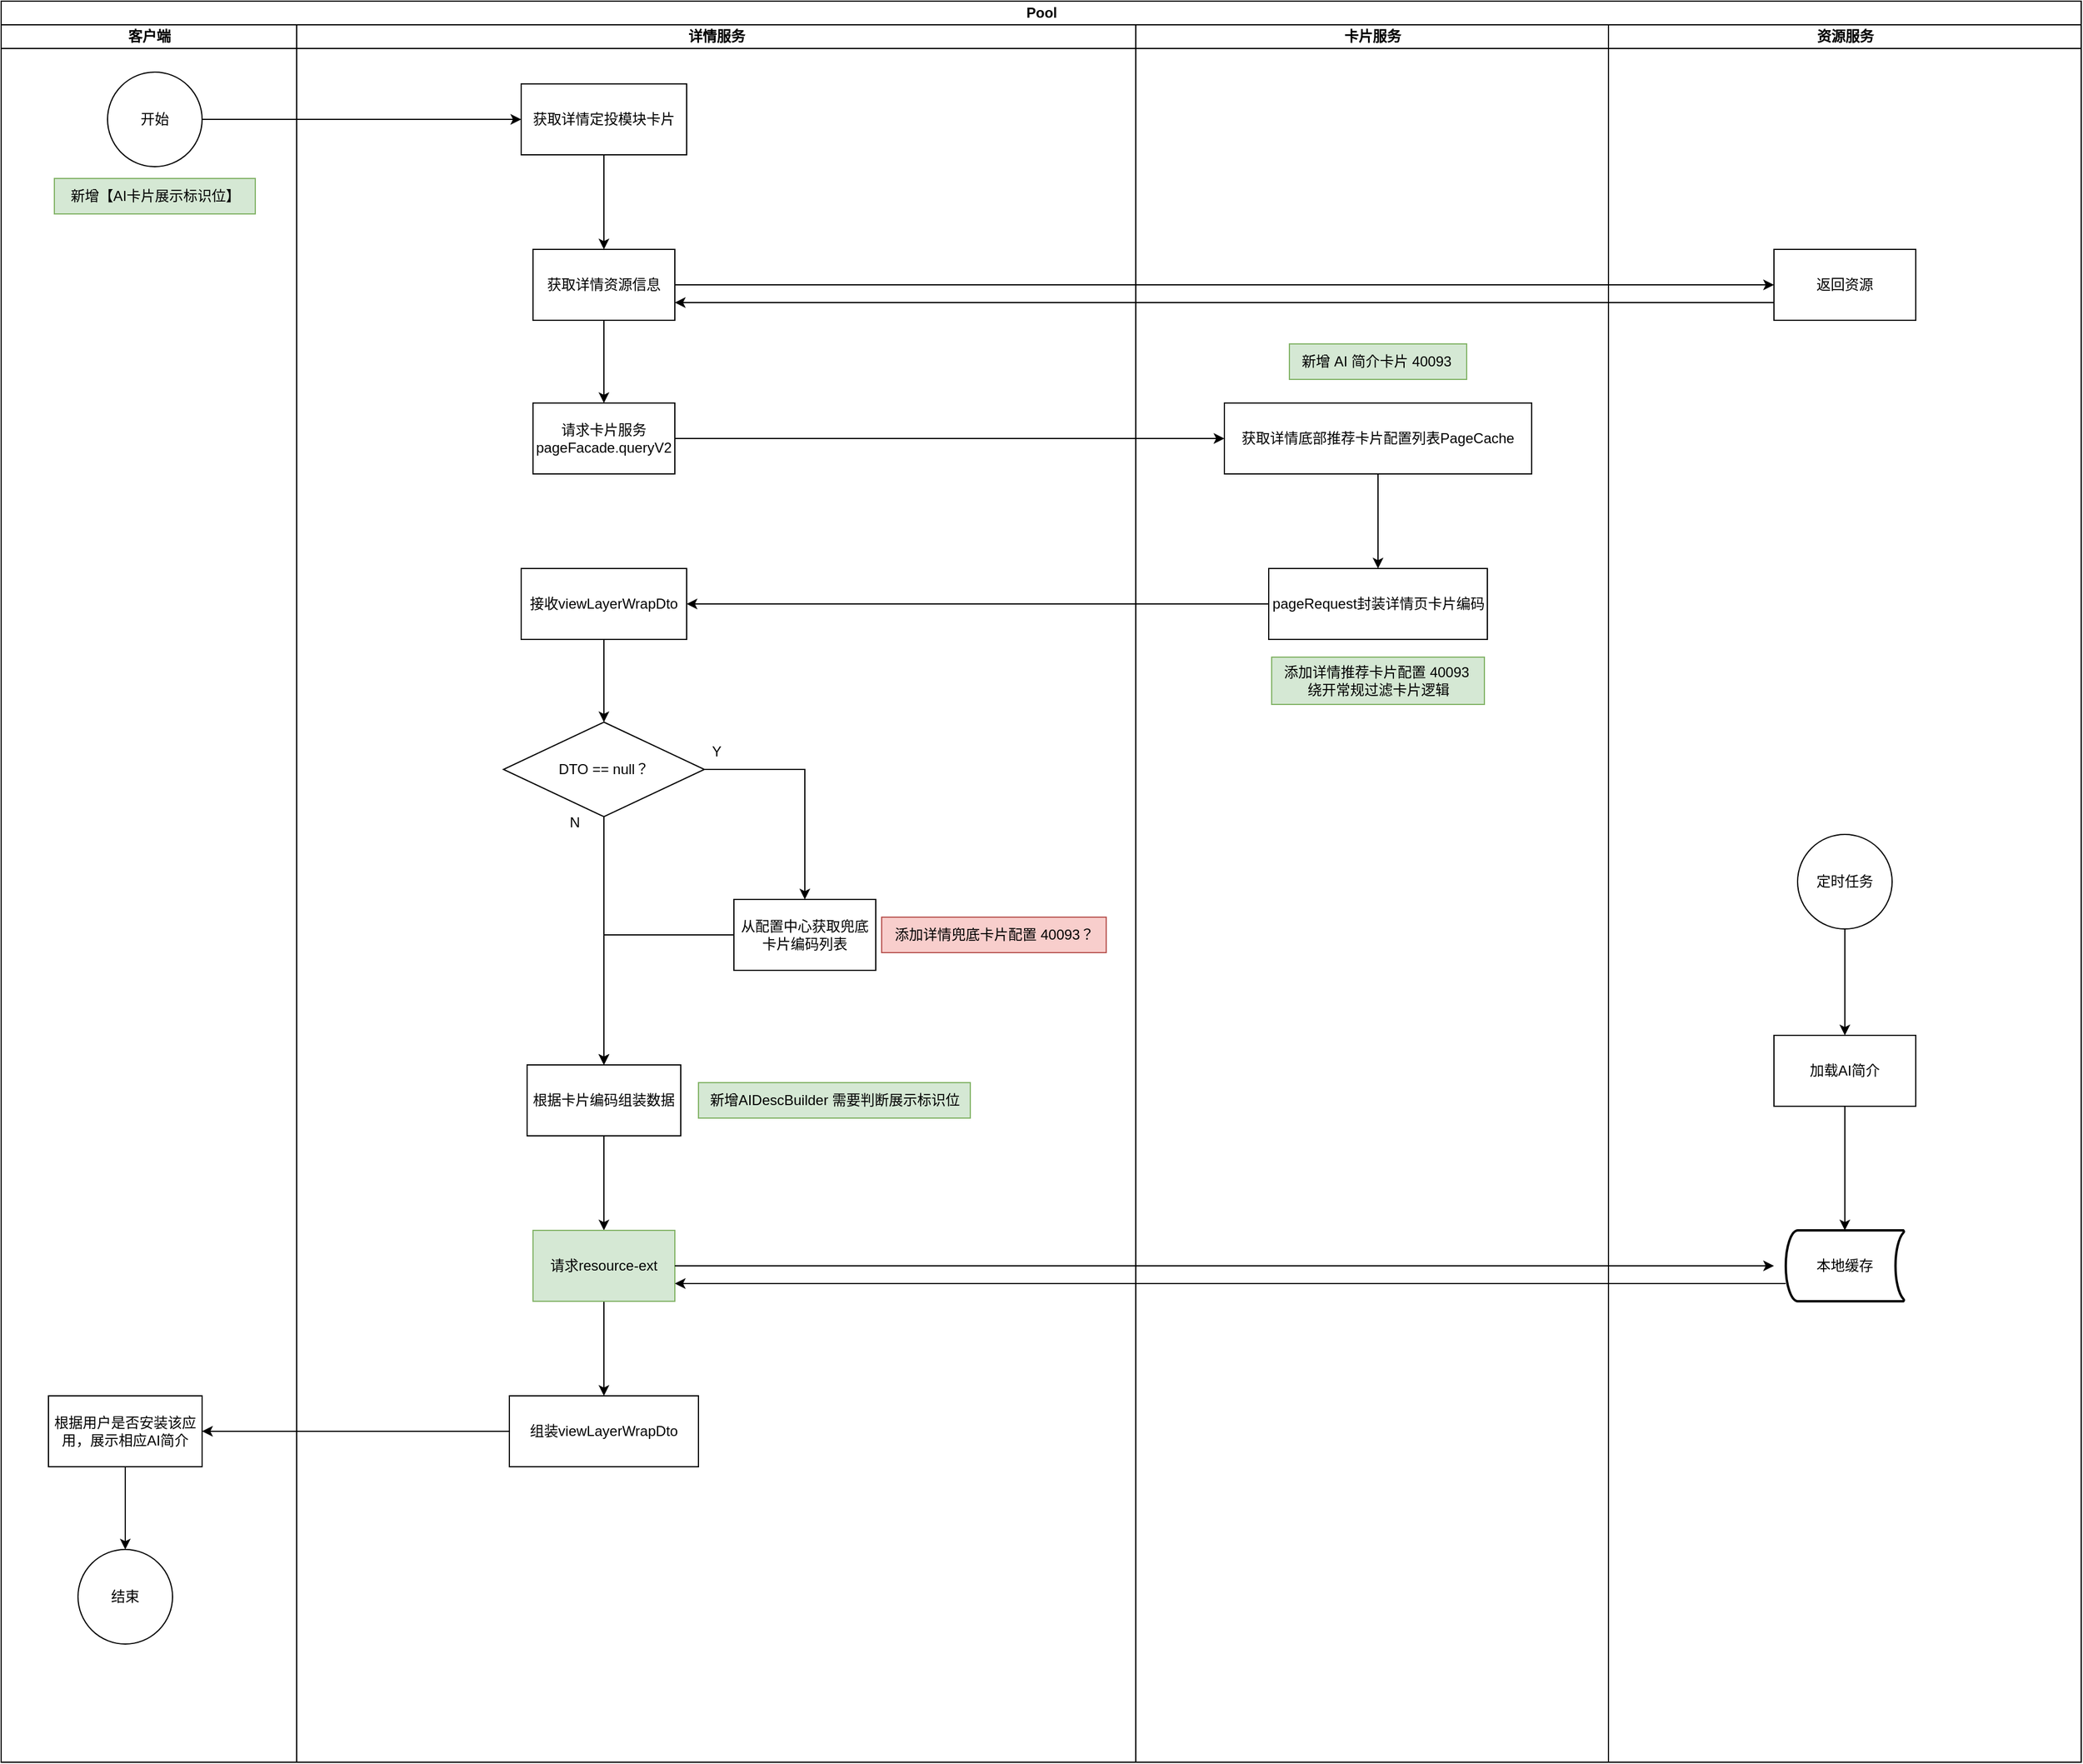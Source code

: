 <mxfile version="24.0.2" type="github">
  <diagram name="第 1 页" id="xFQqxOvKg_2QKdmenYfW">
    <mxGraphModel dx="1750" dy="2072" grid="1" gridSize="10" guides="1" tooltips="1" connect="1" arrows="1" fold="1" page="1" pageScale="1" pageWidth="827" pageHeight="1169" math="0" shadow="0">
      <root>
        <mxCell id="0" />
        <mxCell id="1" parent="0" />
        <mxCell id="ZCPd7wDw_mDAkKnFZIFM-2" value="Pool" style="swimlane;childLayout=stackLayout;resizeParent=1;resizeParentMax=0;startSize=20;html=1;" parent="1" vertex="1">
          <mxGeometry x="40" y="-160" width="1760" height="1490" as="geometry" />
        </mxCell>
        <mxCell id="ZCPd7wDw_mDAkKnFZIFM-3" value="客户端" style="swimlane;startSize=20;html=1;" parent="ZCPd7wDw_mDAkKnFZIFM-2" vertex="1">
          <mxGeometry y="20" width="250" height="1470" as="geometry" />
        </mxCell>
        <mxCell id="ZCPd7wDw_mDAkKnFZIFM-7" value="开始" style="ellipse;whiteSpace=wrap;html=1;aspect=fixed;" parent="ZCPd7wDw_mDAkKnFZIFM-3" vertex="1">
          <mxGeometry x="90" y="40" width="80" height="80" as="geometry" />
        </mxCell>
        <mxCell id="ZCPd7wDw_mDAkKnFZIFM-36" value="" style="edgeStyle=orthogonalEdgeStyle;rounded=0;orthogonalLoop=1;jettySize=auto;html=1;" parent="ZCPd7wDw_mDAkKnFZIFM-3" source="ZCPd7wDw_mDAkKnFZIFM-33" target="ZCPd7wDw_mDAkKnFZIFM-35" edge="1">
          <mxGeometry relative="1" as="geometry" />
        </mxCell>
        <mxCell id="ZCPd7wDw_mDAkKnFZIFM-33" value="根据用户是否安装该应用，展示相应AI简介" style="whiteSpace=wrap;html=1;" parent="ZCPd7wDw_mDAkKnFZIFM-3" vertex="1">
          <mxGeometry x="40" y="1160" width="130" height="60" as="geometry" />
        </mxCell>
        <mxCell id="ZCPd7wDw_mDAkKnFZIFM-35" value="结束" style="ellipse;whiteSpace=wrap;html=1;" parent="ZCPd7wDw_mDAkKnFZIFM-3" vertex="1">
          <mxGeometry x="65" y="1290" width="80" height="80" as="geometry" />
        </mxCell>
        <mxCell id="qv62CeJe-PLrkM93TVkC-8" value="新增【AI卡片展示标识位】" style="text;html=1;align=center;verticalAlign=middle;resizable=0;points=[];autosize=1;strokeColor=#82b366;fillColor=#d5e8d4;" parent="ZCPd7wDw_mDAkKnFZIFM-3" vertex="1">
          <mxGeometry x="45" y="130" width="170" height="30" as="geometry" />
        </mxCell>
        <mxCell id="ZCPd7wDw_mDAkKnFZIFM-5" value="详情服务" style="swimlane;startSize=20;html=1;" parent="ZCPd7wDw_mDAkKnFZIFM-2" vertex="1">
          <mxGeometry x="250" y="20" width="710" height="1470" as="geometry" />
        </mxCell>
        <mxCell id="ZCPd7wDw_mDAkKnFZIFM-14" value="请求卡片服务&lt;br&gt;pageFacade.queryV2" style="whiteSpace=wrap;html=1;" parent="ZCPd7wDw_mDAkKnFZIFM-5" vertex="1">
          <mxGeometry x="200" y="320" width="120" height="60" as="geometry" />
        </mxCell>
        <mxCell id="qv62CeJe-PLrkM93TVkC-2" value="" style="edgeStyle=orthogonalEdgeStyle;rounded=0;orthogonalLoop=1;jettySize=auto;html=1;" parent="ZCPd7wDw_mDAkKnFZIFM-5" source="ZCPd7wDw_mDAkKnFZIFM-39" target="qv62CeJe-PLrkM93TVkC-1" edge="1">
          <mxGeometry relative="1" as="geometry" />
        </mxCell>
        <mxCell id="ZCPd7wDw_mDAkKnFZIFM-39" value="获取详情定投模块卡片" style="whiteSpace=wrap;html=1;" parent="ZCPd7wDw_mDAkKnFZIFM-5" vertex="1">
          <mxGeometry x="190" y="50" width="140" height="60" as="geometry" />
        </mxCell>
        <mxCell id="qv62CeJe-PLrkM93TVkC-3" value="" style="edgeStyle=orthogonalEdgeStyle;rounded=0;orthogonalLoop=1;jettySize=auto;html=1;" parent="ZCPd7wDw_mDAkKnFZIFM-5" source="qv62CeJe-PLrkM93TVkC-1" target="ZCPd7wDw_mDAkKnFZIFM-14" edge="1">
          <mxGeometry relative="1" as="geometry" />
        </mxCell>
        <mxCell id="qv62CeJe-PLrkM93TVkC-1" value="获取详情资源信息" style="whiteSpace=wrap;html=1;" parent="ZCPd7wDw_mDAkKnFZIFM-5" vertex="1">
          <mxGeometry x="200" y="190" width="120" height="60" as="geometry" />
        </mxCell>
        <mxCell id="qv62CeJe-PLrkM93TVkC-15" value="" style="edgeStyle=orthogonalEdgeStyle;rounded=0;orthogonalLoop=1;jettySize=auto;html=1;" parent="ZCPd7wDw_mDAkKnFZIFM-5" source="qv62CeJe-PLrkM93TVkC-12" target="qv62CeJe-PLrkM93TVkC-14" edge="1">
          <mxGeometry relative="1" as="geometry" />
        </mxCell>
        <mxCell id="qv62CeJe-PLrkM93TVkC-12" value="接收viewLayerWrapDto" style="whiteSpace=wrap;html=1;" parent="ZCPd7wDw_mDAkKnFZIFM-5" vertex="1">
          <mxGeometry x="190" y="460" width="140" height="60" as="geometry" />
        </mxCell>
        <mxCell id="qv62CeJe-PLrkM93TVkC-23" value="" style="edgeStyle=orthogonalEdgeStyle;rounded=0;orthogonalLoop=1;jettySize=auto;html=1;" parent="ZCPd7wDw_mDAkKnFZIFM-5" source="qv62CeJe-PLrkM93TVkC-14" target="qv62CeJe-PLrkM93TVkC-22" edge="1">
          <mxGeometry relative="1" as="geometry" />
        </mxCell>
        <mxCell id="qv62CeJe-PLrkM93TVkC-30" value="" style="edgeStyle=orthogonalEdgeStyle;rounded=0;orthogonalLoop=1;jettySize=auto;html=1;" parent="ZCPd7wDw_mDAkKnFZIFM-5" source="qv62CeJe-PLrkM93TVkC-14" target="qv62CeJe-PLrkM93TVkC-29" edge="1">
          <mxGeometry relative="1" as="geometry" />
        </mxCell>
        <mxCell id="qv62CeJe-PLrkM93TVkC-14" value="DTO == null？" style="rhombus;whiteSpace=wrap;html=1;" parent="ZCPd7wDw_mDAkKnFZIFM-5" vertex="1">
          <mxGeometry x="175" y="590" width="170" height="80" as="geometry" />
        </mxCell>
        <mxCell id="qv62CeJe-PLrkM93TVkC-33" style="edgeStyle=orthogonalEdgeStyle;rounded=0;orthogonalLoop=1;jettySize=auto;html=1;entryX=0.5;entryY=0;entryDx=0;entryDy=0;" parent="ZCPd7wDw_mDAkKnFZIFM-5" source="qv62CeJe-PLrkM93TVkC-22" target="qv62CeJe-PLrkM93TVkC-29" edge="1">
          <mxGeometry relative="1" as="geometry" />
        </mxCell>
        <mxCell id="qv62CeJe-PLrkM93TVkC-22" value="从配置中心获取兜底卡片编码列表" style="whiteSpace=wrap;html=1;" parent="ZCPd7wDw_mDAkKnFZIFM-5" vertex="1">
          <mxGeometry x="370" y="740" width="120" height="60" as="geometry" />
        </mxCell>
        <mxCell id="qv62CeJe-PLrkM93TVkC-26" value="Y" style="text;html=1;align=center;verticalAlign=middle;resizable=0;points=[];autosize=1;strokeColor=none;fillColor=none;" parent="ZCPd7wDw_mDAkKnFZIFM-5" vertex="1">
          <mxGeometry x="340" y="600" width="30" height="30" as="geometry" />
        </mxCell>
        <mxCell id="qv62CeJe-PLrkM93TVkC-27" value="添加详情兜底卡片配置 40093？" style="text;html=1;align=center;verticalAlign=middle;resizable=0;points=[];autosize=1;strokeColor=#b85450;fillColor=#f8cecc;" parent="ZCPd7wDw_mDAkKnFZIFM-5" vertex="1">
          <mxGeometry x="495" y="755" width="190" height="30" as="geometry" />
        </mxCell>
        <mxCell id="qv62CeJe-PLrkM93TVkC-36" value="" style="edgeStyle=orthogonalEdgeStyle;rounded=0;orthogonalLoop=1;jettySize=auto;html=1;" parent="ZCPd7wDw_mDAkKnFZIFM-5" source="qv62CeJe-PLrkM93TVkC-29" target="qv62CeJe-PLrkM93TVkC-35" edge="1">
          <mxGeometry relative="1" as="geometry" />
        </mxCell>
        <mxCell id="qv62CeJe-PLrkM93TVkC-29" value="根据卡片编码组装数据" style="whiteSpace=wrap;html=1;" parent="ZCPd7wDw_mDAkKnFZIFM-5" vertex="1">
          <mxGeometry x="195" y="880" width="130" height="60" as="geometry" />
        </mxCell>
        <mxCell id="qv62CeJe-PLrkM93TVkC-31" value="N" style="text;html=1;align=center;verticalAlign=middle;resizable=0;points=[];autosize=1;strokeColor=none;fillColor=none;" parent="ZCPd7wDw_mDAkKnFZIFM-5" vertex="1">
          <mxGeometry x="220" y="660" width="30" height="30" as="geometry" />
        </mxCell>
        <mxCell id="qv62CeJe-PLrkM93TVkC-34" value="新增AIDescBuilder 需要判断展示标识位" style="text;html=1;align=center;verticalAlign=middle;resizable=0;points=[];autosize=1;strokeColor=#82b366;fillColor=#d5e8d4;" parent="ZCPd7wDw_mDAkKnFZIFM-5" vertex="1">
          <mxGeometry x="340" y="895" width="230" height="30" as="geometry" />
        </mxCell>
        <mxCell id="qv62CeJe-PLrkM93TVkC-38" value="" style="edgeStyle=orthogonalEdgeStyle;rounded=0;orthogonalLoop=1;jettySize=auto;html=1;" parent="ZCPd7wDw_mDAkKnFZIFM-5" source="qv62CeJe-PLrkM93TVkC-35" target="qv62CeJe-PLrkM93TVkC-37" edge="1">
          <mxGeometry relative="1" as="geometry" />
        </mxCell>
        <mxCell id="qv62CeJe-PLrkM93TVkC-35" value="请求resource-ext" style="whiteSpace=wrap;html=1;fillColor=#d5e8d4;strokeColor=#82b366;" parent="ZCPd7wDw_mDAkKnFZIFM-5" vertex="1">
          <mxGeometry x="200" y="1020" width="120" height="60" as="geometry" />
        </mxCell>
        <mxCell id="qv62CeJe-PLrkM93TVkC-37" value="组装viewLayerWrapDto" style="whiteSpace=wrap;html=1;" parent="ZCPd7wDw_mDAkKnFZIFM-5" vertex="1">
          <mxGeometry x="180" y="1160" width="160" height="60" as="geometry" />
        </mxCell>
        <mxCell id="ZCPd7wDw_mDAkKnFZIFM-38" value="卡片服务" style="swimlane;startSize=20;html=1;" parent="ZCPd7wDw_mDAkKnFZIFM-2" vertex="1">
          <mxGeometry x="960" y="20" width="400" height="1470" as="geometry" />
        </mxCell>
        <mxCell id="qv62CeJe-PLrkM93TVkC-7" value="" style="edgeStyle=orthogonalEdgeStyle;rounded=0;orthogonalLoop=1;jettySize=auto;html=1;" parent="ZCPd7wDw_mDAkKnFZIFM-38" source="qv62CeJe-PLrkM93TVkC-4" target="qv62CeJe-PLrkM93TVkC-6" edge="1">
          <mxGeometry relative="1" as="geometry" />
        </mxCell>
        <mxCell id="qv62CeJe-PLrkM93TVkC-4" value="获取详情底部推荐卡片配置列表PageCache" style="whiteSpace=wrap;html=1;" parent="ZCPd7wDw_mDAkKnFZIFM-38" vertex="1">
          <mxGeometry x="75" y="320" width="260" height="60" as="geometry" />
        </mxCell>
        <mxCell id="qv62CeJe-PLrkM93TVkC-6" value="pageRequest封装详情页卡片编码" style="whiteSpace=wrap;html=1;" parent="ZCPd7wDw_mDAkKnFZIFM-38" vertex="1">
          <mxGeometry x="112.5" y="460" width="185" height="60" as="geometry" />
        </mxCell>
        <mxCell id="qv62CeJe-PLrkM93TVkC-10" value="新增 AI 简介卡片 40093&amp;nbsp;" style="text;html=1;align=center;verticalAlign=middle;resizable=0;points=[];autosize=1;strokeColor=#82b366;fillColor=#d5e8d4;" parent="ZCPd7wDw_mDAkKnFZIFM-38" vertex="1">
          <mxGeometry x="130" y="270" width="150" height="30" as="geometry" />
        </mxCell>
        <mxCell id="qv62CeJe-PLrkM93TVkC-11" value="添加详情推荐卡片配置 40093&amp;nbsp;&lt;div&gt;绕开&lt;span style=&quot;background-color: initial;&quot;&gt;常规&lt;/span&gt;&lt;span style=&quot;background-color: initial;&quot;&gt;过滤卡片逻辑&lt;/span&gt;&lt;/div&gt;" style="text;html=1;align=center;verticalAlign=middle;resizable=0;points=[];autosize=1;strokeColor=#82b366;fillColor=#d5e8d4;" parent="ZCPd7wDw_mDAkKnFZIFM-38" vertex="1">
          <mxGeometry x="115" y="535" width="180" height="40" as="geometry" />
        </mxCell>
        <mxCell id="cSFgCk8Zxa_TD62OfX_2-1" value="资源服务" style="swimlane;startSize=20;html=1;" vertex="1" parent="ZCPd7wDw_mDAkKnFZIFM-2">
          <mxGeometry x="1360" y="20" width="400" height="1470" as="geometry" />
        </mxCell>
        <mxCell id="cSFgCk8Zxa_TD62OfX_2-2" value="返回资源" style="whiteSpace=wrap;html=1;" vertex="1" parent="cSFgCk8Zxa_TD62OfX_2-1">
          <mxGeometry x="140" y="190" width="120" height="60" as="geometry" />
        </mxCell>
        <mxCell id="cSFgCk8Zxa_TD62OfX_2-9" value="" style="edgeStyle=orthogonalEdgeStyle;rounded=0;orthogonalLoop=1;jettySize=auto;html=1;" edge="1" parent="cSFgCk8Zxa_TD62OfX_2-1" source="cSFgCk8Zxa_TD62OfX_2-7" target="cSFgCk8Zxa_TD62OfX_2-8">
          <mxGeometry relative="1" as="geometry" />
        </mxCell>
        <mxCell id="cSFgCk8Zxa_TD62OfX_2-7" value="定时任务" style="ellipse;whiteSpace=wrap;html=1;" vertex="1" parent="cSFgCk8Zxa_TD62OfX_2-1">
          <mxGeometry x="160" y="685" width="80" height="80" as="geometry" />
        </mxCell>
        <mxCell id="cSFgCk8Zxa_TD62OfX_2-11" value="" style="edgeStyle=orthogonalEdgeStyle;rounded=0;orthogonalLoop=1;jettySize=auto;html=1;" edge="1" parent="cSFgCk8Zxa_TD62OfX_2-1" source="cSFgCk8Zxa_TD62OfX_2-8" target="cSFgCk8Zxa_TD62OfX_2-10">
          <mxGeometry relative="1" as="geometry" />
        </mxCell>
        <mxCell id="cSFgCk8Zxa_TD62OfX_2-8" value="加载AI简介" style="whiteSpace=wrap;html=1;" vertex="1" parent="cSFgCk8Zxa_TD62OfX_2-1">
          <mxGeometry x="140" y="855" width="120" height="60" as="geometry" />
        </mxCell>
        <mxCell id="cSFgCk8Zxa_TD62OfX_2-10" value="本地缓存" style="strokeWidth=2;html=1;shape=mxgraph.flowchart.stored_data;whiteSpace=wrap;" vertex="1" parent="cSFgCk8Zxa_TD62OfX_2-1">
          <mxGeometry x="150" y="1020" width="100" height="60" as="geometry" />
        </mxCell>
        <mxCell id="ZCPd7wDw_mDAkKnFZIFM-37" style="edgeStyle=orthogonalEdgeStyle;rounded=0;orthogonalLoop=1;jettySize=auto;html=1;entryX=1;entryY=0.5;entryDx=0;entryDy=0;exitX=0;exitY=0.5;exitDx=0;exitDy=0;" parent="ZCPd7wDw_mDAkKnFZIFM-2" target="ZCPd7wDw_mDAkKnFZIFM-33" edge="1" source="qv62CeJe-PLrkM93TVkC-37">
          <mxGeometry relative="1" as="geometry">
            <mxPoint x="460" y="1200" as="sourcePoint" />
          </mxGeometry>
        </mxCell>
        <mxCell id="ZCPd7wDw_mDAkKnFZIFM-40" value="" style="edgeStyle=orthogonalEdgeStyle;rounded=0;orthogonalLoop=1;jettySize=auto;html=1;" parent="ZCPd7wDw_mDAkKnFZIFM-2" source="ZCPd7wDw_mDAkKnFZIFM-7" target="ZCPd7wDw_mDAkKnFZIFM-39" edge="1">
          <mxGeometry relative="1" as="geometry" />
        </mxCell>
        <mxCell id="qv62CeJe-PLrkM93TVkC-5" value="" style="edgeStyle=orthogonalEdgeStyle;rounded=0;orthogonalLoop=1;jettySize=auto;html=1;" parent="ZCPd7wDw_mDAkKnFZIFM-2" source="ZCPd7wDw_mDAkKnFZIFM-14" target="qv62CeJe-PLrkM93TVkC-4" edge="1">
          <mxGeometry relative="1" as="geometry" />
        </mxCell>
        <mxCell id="qv62CeJe-PLrkM93TVkC-13" value="" style="edgeStyle=orthogonalEdgeStyle;rounded=0;orthogonalLoop=1;jettySize=auto;html=1;" parent="ZCPd7wDw_mDAkKnFZIFM-2" source="qv62CeJe-PLrkM93TVkC-6" target="qv62CeJe-PLrkM93TVkC-12" edge="1">
          <mxGeometry relative="1" as="geometry" />
        </mxCell>
        <mxCell id="cSFgCk8Zxa_TD62OfX_2-3" value="" style="edgeStyle=orthogonalEdgeStyle;rounded=0;orthogonalLoop=1;jettySize=auto;html=1;" edge="1" parent="ZCPd7wDw_mDAkKnFZIFM-2" source="qv62CeJe-PLrkM93TVkC-1" target="cSFgCk8Zxa_TD62OfX_2-2">
          <mxGeometry relative="1" as="geometry" />
        </mxCell>
        <mxCell id="cSFgCk8Zxa_TD62OfX_2-4" style="edgeStyle=orthogonalEdgeStyle;rounded=0;orthogonalLoop=1;jettySize=auto;html=1;entryX=1;entryY=0.75;entryDx=0;entryDy=0;" edge="1" parent="ZCPd7wDw_mDAkKnFZIFM-2" source="cSFgCk8Zxa_TD62OfX_2-2" target="qv62CeJe-PLrkM93TVkC-1">
          <mxGeometry relative="1" as="geometry">
            <Array as="points">
              <mxPoint x="1280" y="255" />
              <mxPoint x="1280" y="255" />
            </Array>
          </mxGeometry>
        </mxCell>
        <mxCell id="cSFgCk8Zxa_TD62OfX_2-6" value="" style="edgeStyle=orthogonalEdgeStyle;rounded=0;orthogonalLoop=1;jettySize=auto;html=1;" edge="1" parent="ZCPd7wDw_mDAkKnFZIFM-2" source="qv62CeJe-PLrkM93TVkC-35">
          <mxGeometry relative="1" as="geometry">
            <mxPoint x="1500" y="1070" as="targetPoint" />
          </mxGeometry>
        </mxCell>
        <mxCell id="cSFgCk8Zxa_TD62OfX_2-12" style="edgeStyle=orthogonalEdgeStyle;rounded=0;orthogonalLoop=1;jettySize=auto;html=1;entryX=1;entryY=0.75;entryDx=0;entryDy=0;" edge="1" parent="ZCPd7wDw_mDAkKnFZIFM-2" source="cSFgCk8Zxa_TD62OfX_2-10" target="qv62CeJe-PLrkM93TVkC-35">
          <mxGeometry relative="1" as="geometry">
            <Array as="points">
              <mxPoint x="1290" y="1085" />
              <mxPoint x="1290" y="1085" />
            </Array>
          </mxGeometry>
        </mxCell>
      </root>
    </mxGraphModel>
  </diagram>
</mxfile>
